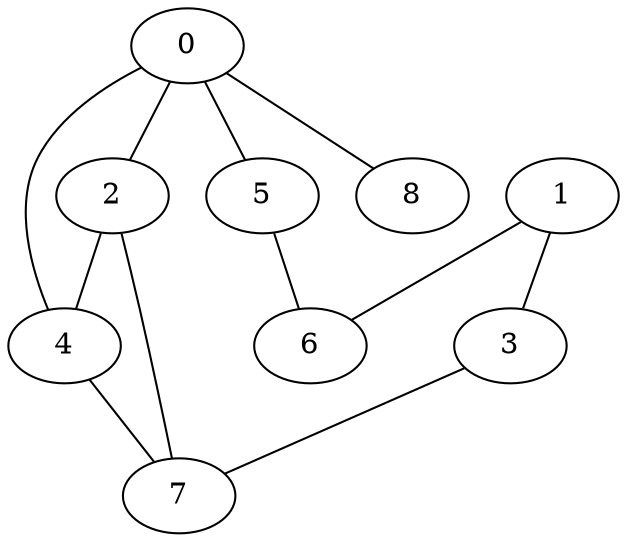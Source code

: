 graph "sampletest150-mod3_image19.bmp" {
	0	 [type=intersection,
		x=229,
		y=229];
	2	 [type=intersection,
		x=301,
		y=229];
	0 -- 2	 [angle0="185.27",
		frequency=1,
		type0=arc];
	4	 [type=intersection,
		x=282,
		y=243];
	0 -- 4	 [angle0=".26",
		frequency=1,
		type0=line];
	5	 [type=corner,
		x=137,
		y=234];
	0 -- 5	 [angle0="-.05",
		frequency=1,
		type0=line];
	8	 [type=endpoint,
		x=283,
		y=235];
	0 -- 8	 [angle0=".11",
		frequency=1,
		type0=line];
	1	 [type=corner,
		x=375,
		y=457];
	3	 [type=corner,
		x=364,
		y=239];
	1 -- 3	 [angle0="1.52",
		frequency=1,
		type0=line];
	6	 [type=corner,
		x=155,
		y=469];
	1 -- 6	 [angle0="-.05",
		frequency=1,
		type0=line];
	2 -- 4	 [angle0="-.64",
		frequency=1,
		type0=line];
	7	 [type=intersection,
		x=310,
		y=223];
	2 -- 7	 [angle0="-.59",
		frequency=1,
		type0=line];
	3 -- 7	 [angle0=".29",
		frequency=1,
		type0=line];
	4 -- 7	 [angle0="-.62",
		frequency=1,
		type0=line];
	5 -- 6	 [angle0="1.49",
		frequency=1,
		type0=line];
}
